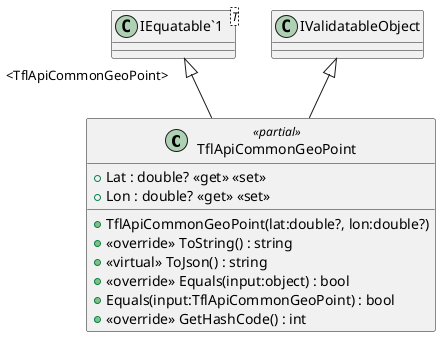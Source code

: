 @startuml
class TflApiCommonGeoPoint <<partial>> {
    + TflApiCommonGeoPoint(lat:double?, lon:double?)
    + Lat : double? <<get>> <<set>>
    + Lon : double? <<get>> <<set>>
    + <<override>> ToString() : string
    + <<virtual>> ToJson() : string
    + <<override>> Equals(input:object) : bool
    + Equals(input:TflApiCommonGeoPoint) : bool
    + <<override>> GetHashCode() : int
}
class "IEquatable`1"<T> {
}
"IEquatable`1" "<TflApiCommonGeoPoint>" <|-- TflApiCommonGeoPoint
IValidatableObject <|-- TflApiCommonGeoPoint
@enduml
